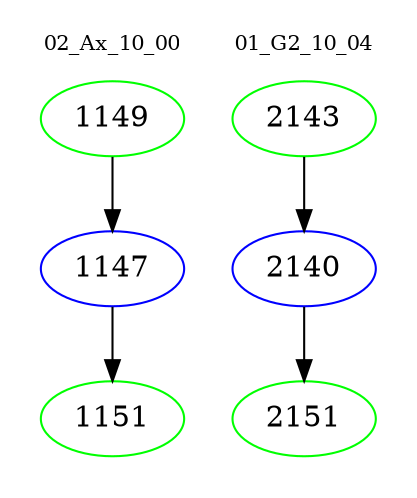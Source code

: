 digraph{
subgraph cluster_0 {
color = white
label = "02_Ax_10_00";
fontsize=10;
T0_1149 [label="1149", color="green"]
T0_1149 -> T0_1147 [color="black"]
T0_1147 [label="1147", color="blue"]
T0_1147 -> T0_1151 [color="black"]
T0_1151 [label="1151", color="green"]
}
subgraph cluster_1 {
color = white
label = "01_G2_10_04";
fontsize=10;
T1_2143 [label="2143", color="green"]
T1_2143 -> T1_2140 [color="black"]
T1_2140 [label="2140", color="blue"]
T1_2140 -> T1_2151 [color="black"]
T1_2151 [label="2151", color="green"]
}
}
